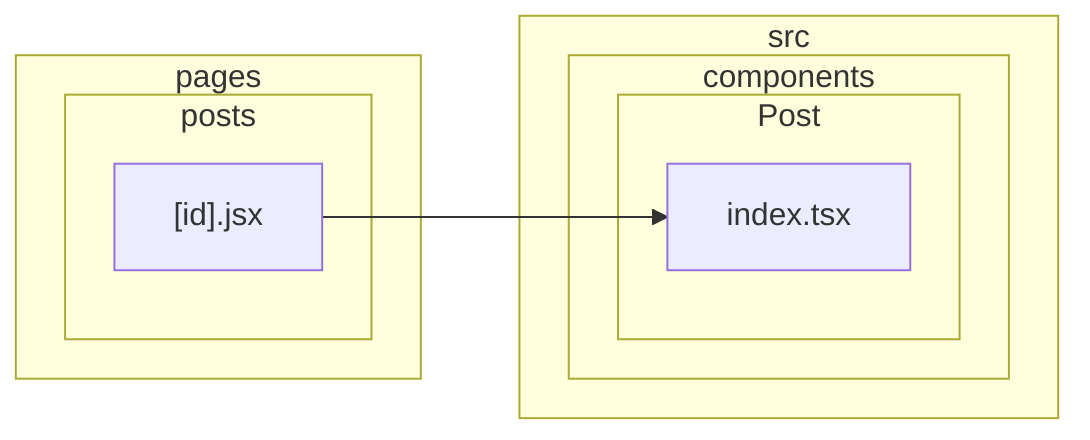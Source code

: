 flowchart LR

subgraph pages["pages"]
  subgraph pages_posts["posts"]
    pages_posts__id__jsx["[id].jsx"]
  end
end
subgraph src["src"]
  subgraph src_components["components"]
    subgraph src_components_Post["Post"]
      src_components_Post_index_tsx["index.tsx"]
    end
  end
end
pages_posts__id__jsx --> src_components_Post_index_tsx